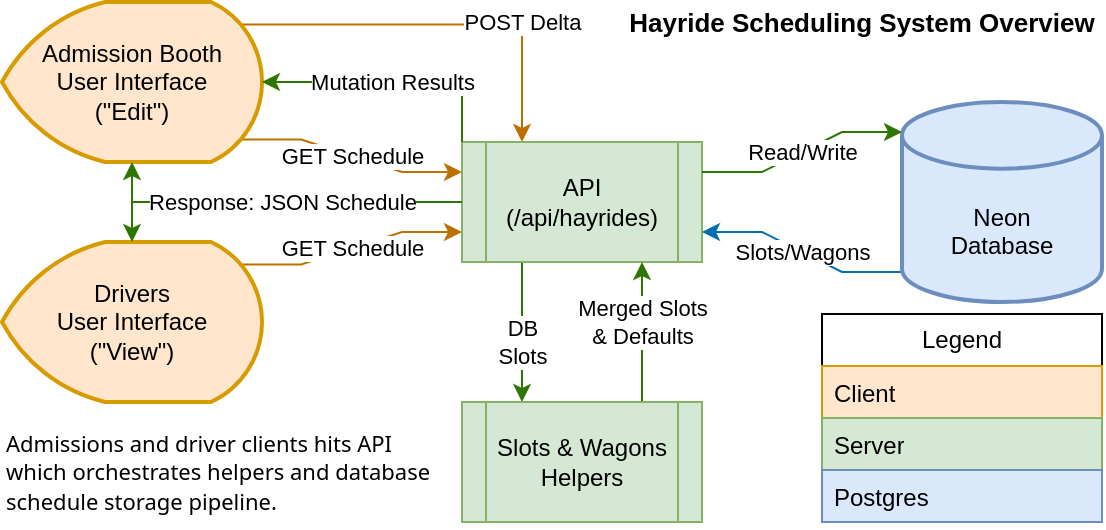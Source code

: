 <mxfile version="27.0.9">
  <diagram name="Page-1" id="o3EKDyPvtcX2gzrnvQS9">
    <mxGraphModel dx="721" dy="421" grid="1" gridSize="10" guides="1" tooltips="1" connect="1" arrows="1" fold="1" page="1" pageScale="1" pageWidth="850" pageHeight="1100" math="0" shadow="0">
      <root>
        <mxCell id="0" />
        <mxCell id="1" parent="0" />
        <mxCell id="Yz_qzDubZsvZcdyezcY0-10" value="POST Delta" style="rounded=0;orthogonalLoop=1;jettySize=auto;html=1;exitX=0.92;exitY=0.14;exitDx=0;exitDy=0;exitPerimeter=0;entryX=0.25;entryY=0;entryDx=0;entryDy=0;edgeStyle=orthogonalEdgeStyle;fillColor=#f0a30a;strokeColor=#BD7000;" edge="1" parent="1" source="Yz_qzDubZsvZcdyezcY0-1" target="Yz_qzDubZsvZcdyezcY0-5">
          <mxGeometry x="0.41" y="-1" relative="1" as="geometry">
            <mxPoint x="200" y="100" as="targetPoint" />
            <mxPoint x="1" y="-1" as="offset" />
          </mxGeometry>
        </mxCell>
        <mxCell id="Yz_qzDubZsvZcdyezcY0-23" value="GET Schedule" style="edgeStyle=entityRelationEdgeStyle;rounded=0;orthogonalLoop=1;jettySize=auto;html=1;exitX=0.92;exitY=0.86;exitDx=0;exitDy=0;exitPerimeter=0;entryX=0;entryY=0.25;entryDx=0;entryDy=0;fillColor=#f0a30a;strokeColor=#BD7000;" edge="1" parent="1" source="Yz_qzDubZsvZcdyezcY0-1" target="Yz_qzDubZsvZcdyezcY0-5">
          <mxGeometry relative="1" as="geometry" />
        </mxCell>
        <mxCell id="Yz_qzDubZsvZcdyezcY0-1" value="&lt;div&gt;&lt;span style=&quot;background-color: transparent; color: light-dark(rgb(0, 0, 0), rgb(255, 255, 255));&quot;&gt;Admission Booth&lt;/span&gt;&lt;/div&gt;&lt;div&gt;User Interface&lt;span style=&quot;background-color: transparent; color: light-dark(rgb(0, 0, 0), rgb(255, 255, 255));&quot;&gt;&lt;/span&gt;&lt;/div&gt;&lt;div&gt;(&quot;Edit&quot;)&lt;/div&gt;" style="strokeWidth=2;html=1;shape=mxgraph.flowchart.display;whiteSpace=wrap;fillColor=#ffe6cc;strokeColor=#d79b00;" vertex="1" parent="1">
          <mxGeometry x="40" y="200" width="130" height="80" as="geometry" />
        </mxCell>
        <mxCell id="Yz_qzDubZsvZcdyezcY0-24" value="GET Schedule" style="edgeStyle=entityRelationEdgeStyle;rounded=0;orthogonalLoop=1;jettySize=auto;html=1;exitX=0.92;exitY=0.14;exitDx=0;exitDy=0;exitPerimeter=0;entryX=0;entryY=0.75;entryDx=0;entryDy=0;fillColor=#f0a30a;strokeColor=#BD7000;" edge="1" parent="1" source="Yz_qzDubZsvZcdyezcY0-2" target="Yz_qzDubZsvZcdyezcY0-5">
          <mxGeometry relative="1" as="geometry" />
        </mxCell>
        <mxCell id="Yz_qzDubZsvZcdyezcY0-2" value="&lt;div&gt;&lt;span style=&quot;background-color: transparent; color: light-dark(rgb(0, 0, 0), rgb(255, 255, 255));&quot;&gt;Drivers&lt;/span&gt;&lt;/div&gt;&lt;div&gt;&lt;span style=&quot;background-color: transparent; color: light-dark(rgb(0, 0, 0), rgb(255, 255, 255));&quot;&gt;User Interface&lt;/span&gt;&lt;/div&gt;&lt;div&gt;(&quot;View&quot;)&lt;/div&gt;" style="strokeWidth=2;html=1;shape=mxgraph.flowchart.display;whiteSpace=wrap;fillColor=#ffe6cc;strokeColor=#d79b00;" vertex="1" parent="1">
          <mxGeometry x="40" y="320" width="130" height="80" as="geometry" />
        </mxCell>
        <mxCell id="Yz_qzDubZsvZcdyezcY0-27" value="DB&lt;br&gt;&lt;div&gt;Slots&lt;/div&gt;" style="edgeStyle=orthogonalEdgeStyle;rounded=0;orthogonalLoop=1;jettySize=auto;html=1;exitX=0.25;exitY=1;exitDx=0;exitDy=0;entryX=0.25;entryY=0;entryDx=0;entryDy=0;fillColor=#60a917;strokeColor=#2D7600;" edge="1" parent="1" source="Yz_qzDubZsvZcdyezcY0-5" target="Yz_qzDubZsvZcdyezcY0-25">
          <mxGeometry x="0.143" relative="1" as="geometry">
            <mxPoint as="offset" />
          </mxGeometry>
        </mxCell>
        <mxCell id="Yz_qzDubZsvZcdyezcY0-5" value="API&lt;div&gt;(/api/hayrides)&lt;/div&gt;" style="shape=process;whiteSpace=wrap;html=1;backgroundOutline=1;fillColor=#d5e8d4;strokeColor=#82b366;" vertex="1" parent="1">
          <mxGeometry x="270" y="270" width="120" height="60" as="geometry" />
        </mxCell>
        <mxCell id="Yz_qzDubZsvZcdyezcY0-14" style="edgeStyle=orthogonalEdgeStyle;rounded=0;orthogonalLoop=1;jettySize=auto;html=1;entryX=0.5;entryY=1;entryDx=0;entryDy=0;entryPerimeter=0;fillColor=#60a917;strokeColor=#2D7600;" edge="1" parent="1" source="Yz_qzDubZsvZcdyezcY0-5" target="Yz_qzDubZsvZcdyezcY0-1">
          <mxGeometry relative="1" as="geometry" />
        </mxCell>
        <mxCell id="Yz_qzDubZsvZcdyezcY0-15" value="Response: JSON Schedule" style="edgeStyle=orthogonalEdgeStyle;rounded=0;orthogonalLoop=1;jettySize=auto;html=1;entryX=0.5;entryY=0;entryDx=0;entryDy=0;entryPerimeter=0;fillColor=#60a917;strokeColor=#2D7600;" edge="1" parent="1" source="Yz_qzDubZsvZcdyezcY0-5" target="Yz_qzDubZsvZcdyezcY0-2">
          <mxGeometry x="-0.027" relative="1" as="geometry">
            <Array as="points">
              <mxPoint x="105" y="300" />
            </Array>
            <mxPoint as="offset" />
          </mxGeometry>
        </mxCell>
        <mxCell id="Yz_qzDubZsvZcdyezcY0-20" value="Mutation Results" style="edgeStyle=orthogonalEdgeStyle;rounded=0;orthogonalLoop=1;jettySize=auto;html=1;exitX=0;exitY=0;exitDx=0;exitDy=0;entryX=1;entryY=0.5;entryDx=0;entryDy=0;entryPerimeter=0;fillColor=#60a917;strokeColor=#2D7600;" edge="1" parent="1" source="Yz_qzDubZsvZcdyezcY0-5" target="Yz_qzDubZsvZcdyezcY0-1">
          <mxGeometry relative="1" as="geometry" />
        </mxCell>
        <mxCell id="Yz_qzDubZsvZcdyezcY0-26" value="Merged Slots&lt;div&gt;&amp;amp; Defaults&lt;/div&gt;" style="edgeStyle=orthogonalEdgeStyle;rounded=0;orthogonalLoop=1;jettySize=auto;html=1;exitX=0.75;exitY=0;exitDx=0;exitDy=0;entryX=0.75;entryY=1;entryDx=0;entryDy=0;fillColor=#60a917;strokeColor=#2D7600;" edge="1" parent="1" source="Yz_qzDubZsvZcdyezcY0-25" target="Yz_qzDubZsvZcdyezcY0-5">
          <mxGeometry x="0.143" relative="1" as="geometry">
            <mxPoint as="offset" />
          </mxGeometry>
        </mxCell>
        <mxCell id="Yz_qzDubZsvZcdyezcY0-25" value="Slots &amp;amp; Wagons Helpers" style="shape=process;whiteSpace=wrap;html=1;backgroundOutline=1;fillColor=#d5e8d4;strokeColor=#82b366;" vertex="1" parent="1">
          <mxGeometry x="270" y="400" width="120" height="60" as="geometry" />
        </mxCell>
        <mxCell id="Yz_qzDubZsvZcdyezcY0-30" value="Slots/Wagons" style="edgeStyle=entityRelationEdgeStyle;rounded=0;orthogonalLoop=1;jettySize=auto;html=1;exitX=0;exitY=0.85;exitDx=0;exitDy=0;exitPerimeter=0;entryX=1;entryY=0.75;entryDx=0;entryDy=0;fillColor=#1ba1e2;strokeColor=#006EAF;" edge="1" parent="1" source="Yz_qzDubZsvZcdyezcY0-28" target="Yz_qzDubZsvZcdyezcY0-5">
          <mxGeometry relative="1" as="geometry" />
        </mxCell>
        <mxCell id="Yz_qzDubZsvZcdyezcY0-28" value="&lt;div&gt;&lt;br&gt;&lt;/div&gt;&lt;div&gt;&lt;br&gt;&lt;/div&gt;Neon&lt;div&gt;Database&lt;/div&gt;" style="strokeWidth=2;html=1;shape=mxgraph.flowchart.database;whiteSpace=wrap;fillColor=#dae8fc;strokeColor=#6c8ebf;" vertex="1" parent="1">
          <mxGeometry x="490" y="250" width="100" height="100" as="geometry" />
        </mxCell>
        <mxCell id="Yz_qzDubZsvZcdyezcY0-29" value="Read/Write" style="edgeStyle=entityRelationEdgeStyle;rounded=0;orthogonalLoop=1;jettySize=auto;html=1;exitX=1;exitY=0.25;exitDx=0;exitDy=0;entryX=0;entryY=0.15;entryDx=0;entryDy=0;entryPerimeter=0;fillColor=#60a917;strokeColor=#2D7600;" edge="1" parent="1" source="Yz_qzDubZsvZcdyezcY0-5" target="Yz_qzDubZsvZcdyezcY0-28">
          <mxGeometry relative="1" as="geometry" />
        </mxCell>
        <mxCell id="Yz_qzDubZsvZcdyezcY0-31" value="Legend" style="swimlane;fontStyle=0;childLayout=stackLayout;horizontal=1;startSize=26;fillColor=none;horizontalStack=0;resizeParent=1;resizeParentMax=0;resizeLast=0;collapsible=1;marginBottom=0;whiteSpace=wrap;html=1;" vertex="1" parent="1">
          <mxGeometry x="450" y="356" width="140" height="104" as="geometry" />
        </mxCell>
        <mxCell id="Yz_qzDubZsvZcdyezcY0-32" value="Client" style="text;strokeColor=#d79b00;fillColor=#ffe6cc;align=left;verticalAlign=top;spacingLeft=4;spacingRight=4;overflow=hidden;rotatable=0;points=[[0,0.5],[1,0.5]];portConstraint=eastwest;whiteSpace=wrap;html=1;" vertex="1" parent="Yz_qzDubZsvZcdyezcY0-31">
          <mxGeometry y="26" width="140" height="26" as="geometry" />
        </mxCell>
        <mxCell id="Yz_qzDubZsvZcdyezcY0-33" value="Server" style="text;strokeColor=#82b366;fillColor=#d5e8d4;align=left;verticalAlign=top;spacingLeft=4;spacingRight=4;overflow=hidden;rotatable=0;points=[[0,0.5],[1,0.5]];portConstraint=eastwest;whiteSpace=wrap;html=1;" vertex="1" parent="Yz_qzDubZsvZcdyezcY0-31">
          <mxGeometry y="52" width="140" height="26" as="geometry" />
        </mxCell>
        <mxCell id="Yz_qzDubZsvZcdyezcY0-34" value="Postgres" style="text;strokeColor=#6c8ebf;fillColor=#dae8fc;align=left;verticalAlign=top;spacingLeft=4;spacingRight=4;overflow=hidden;rotatable=0;points=[[0,0.5],[1,0.5]];portConstraint=eastwest;whiteSpace=wrap;html=1;" vertex="1" parent="Yz_qzDubZsvZcdyezcY0-31">
          <mxGeometry y="78" width="140" height="26" as="geometry" />
        </mxCell>
        <mxCell id="Yz_qzDubZsvZcdyezcY0-35" value="Hayride Scheduling System Overview" style="text;html=1;align=center;verticalAlign=middle;whiteSpace=wrap;rounded=0;fontSize=13;fontStyle=1" vertex="1" parent="1">
          <mxGeometry x="350" y="200" width="240" height="20" as="geometry" />
        </mxCell>
        <mxCell id="Yz_qzDubZsvZcdyezcY0-37" value="&lt;span style=&quot;font-family: &amp;quot;Segoe WPC&amp;quot;, &amp;quot;Segoe UI&amp;quot;, sans-serif;&quot;&gt;Admissions and driver clients hits API which orchestrates helpers and database schedule storage pipeline.&lt;/span&gt;" style="text;html=1;align=left;verticalAlign=middle;whiteSpace=wrap;rounded=0;fontSize=11;labelBackgroundColor=none;fontColor=default;" vertex="1" parent="1">
          <mxGeometry x="40" y="410" width="220" height="50" as="geometry" />
        </mxCell>
      </root>
    </mxGraphModel>
  </diagram>
</mxfile>
